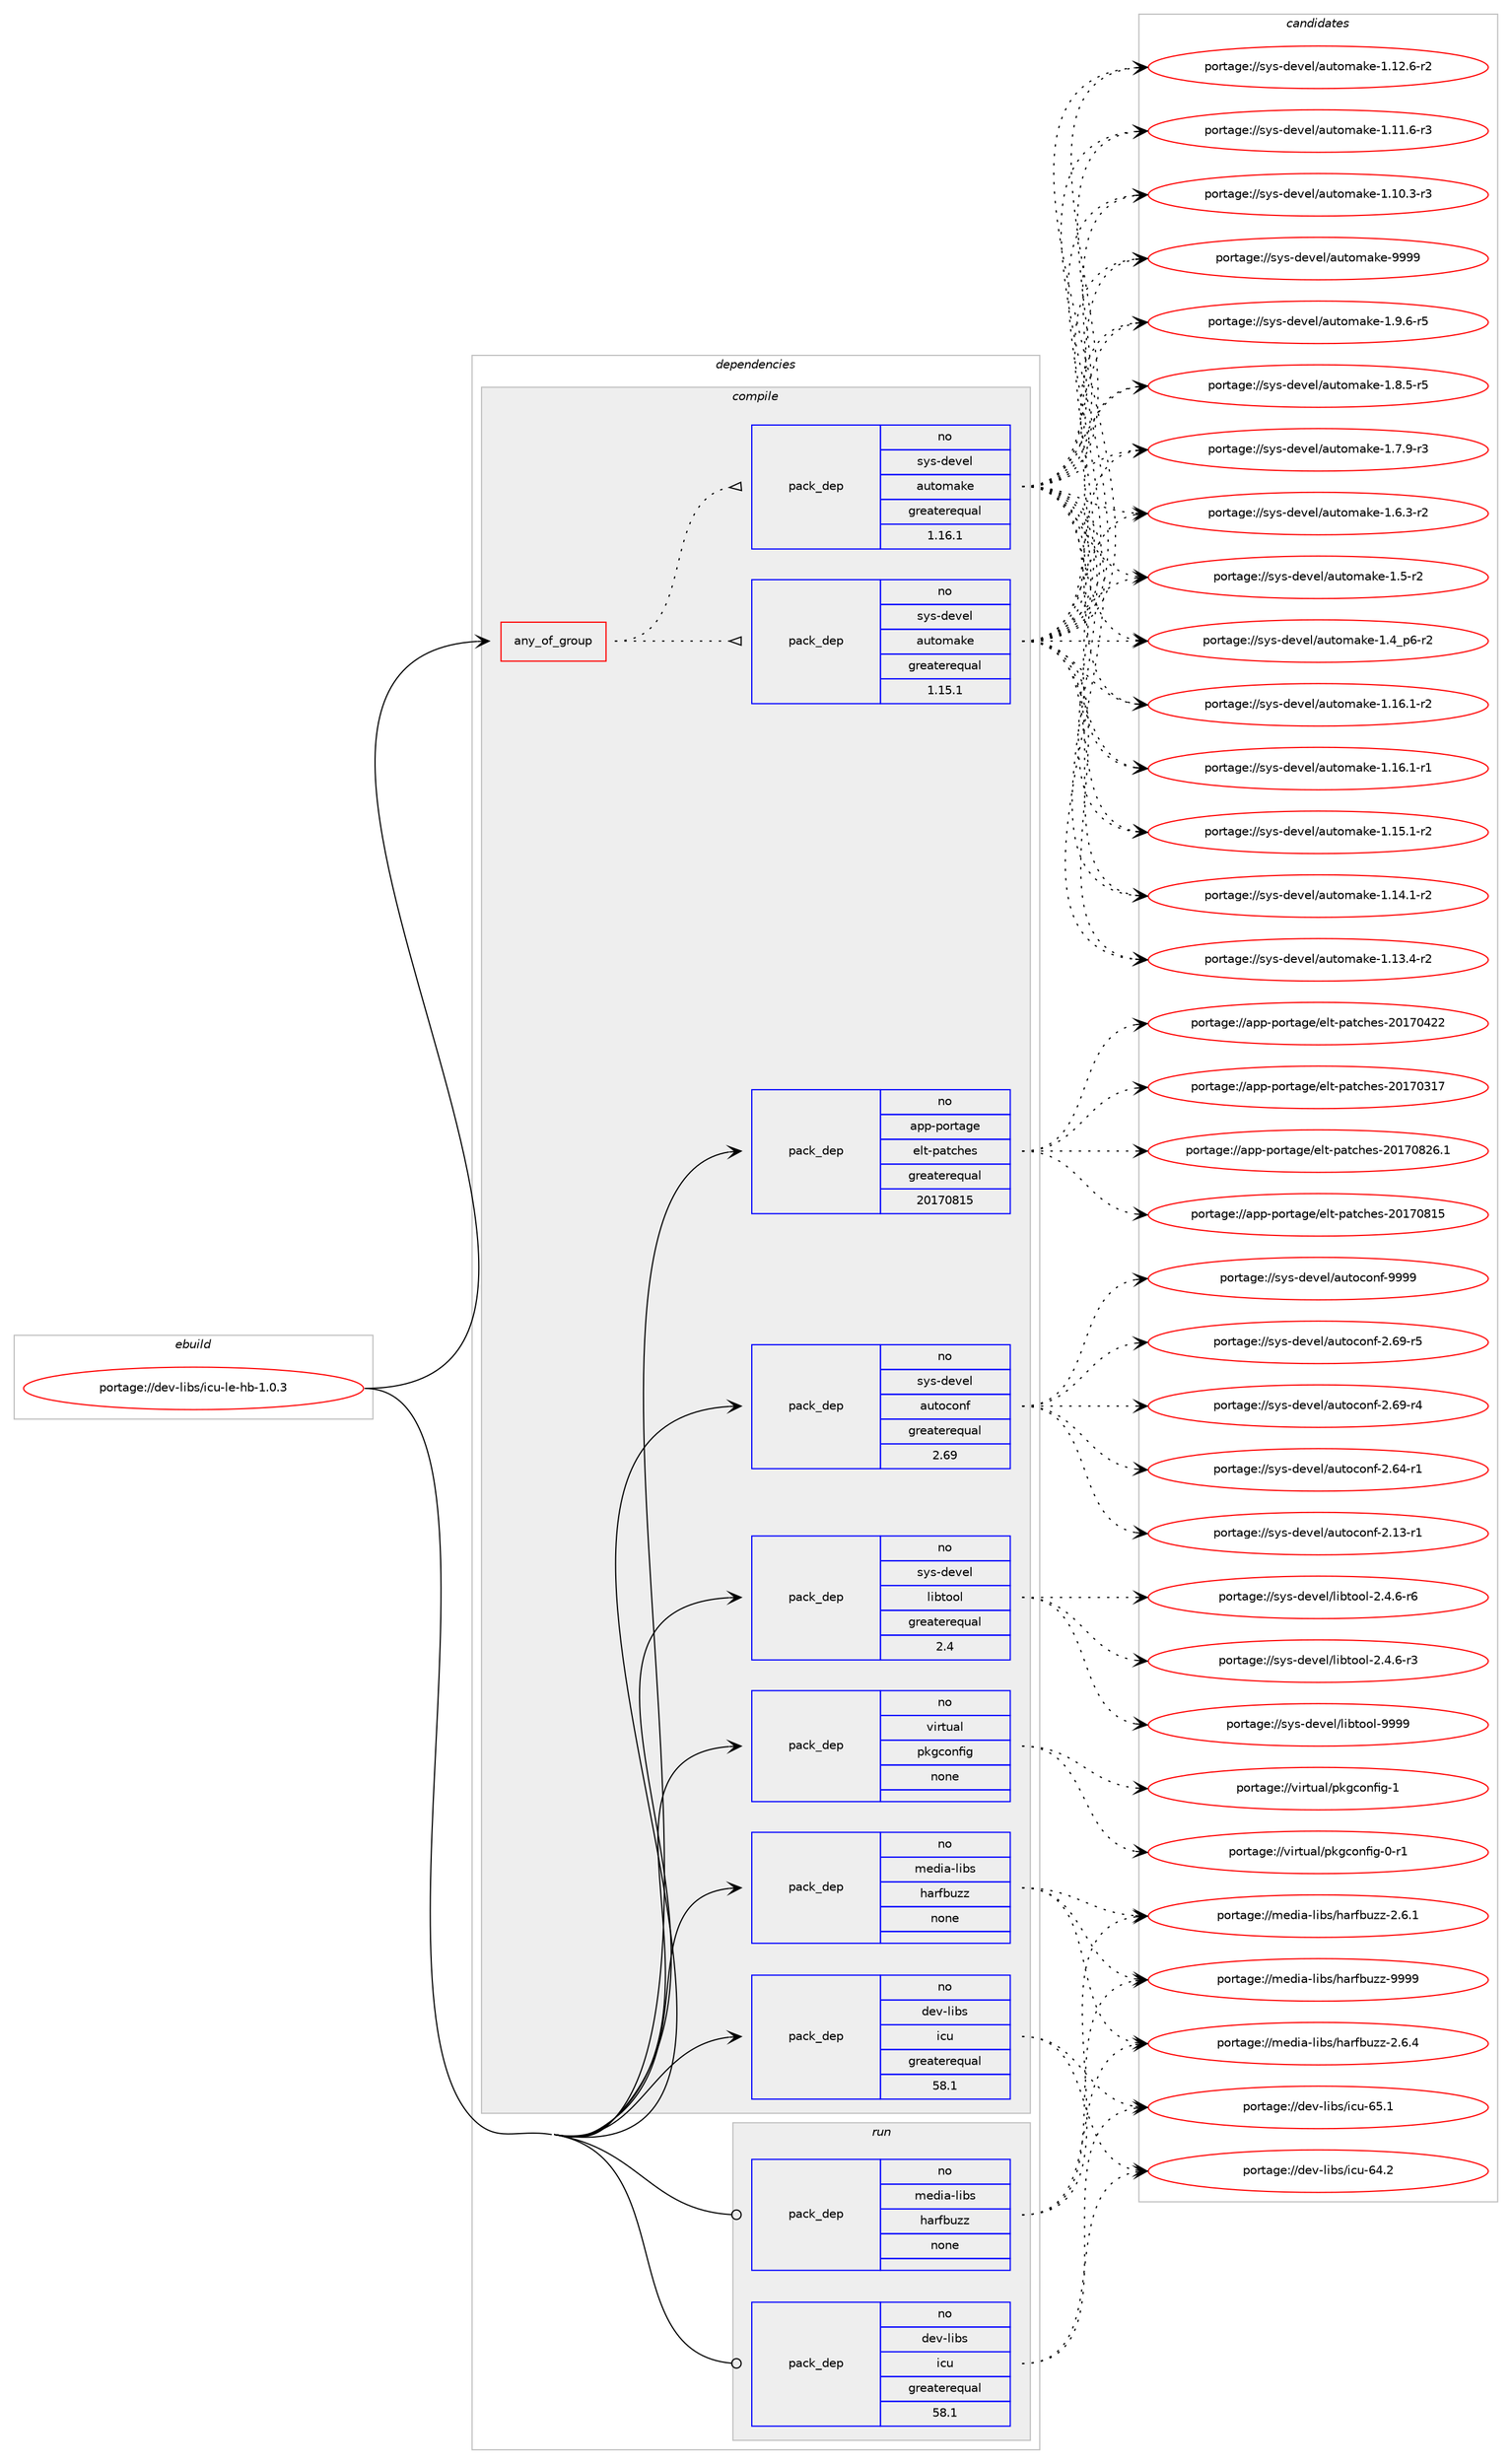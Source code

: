 digraph prolog {

# *************
# Graph options
# *************

newrank=true;
concentrate=true;
compound=true;
graph [rankdir=LR,fontname=Helvetica,fontsize=10,ranksep=1.5];#, ranksep=2.5, nodesep=0.2];
edge  [arrowhead=vee];
node  [fontname=Helvetica,fontsize=10];

# **********
# The ebuild
# **********

subgraph cluster_leftcol {
color=gray;
label=<<i>ebuild</i>>;
id [label="portage://dev-libs/icu-le-hb-1.0.3", color=red, width=4, href="../dev-libs/icu-le-hb-1.0.3.svg"];
}

# ****************
# The dependencies
# ****************

subgraph cluster_midcol {
color=gray;
label=<<i>dependencies</i>>;
subgraph cluster_compile {
fillcolor="#eeeeee";
style=filled;
label=<<i>compile</i>>;
subgraph any5098 {
dependency514126 [label=<<TABLE BORDER="0" CELLBORDER="1" CELLSPACING="0" CELLPADDING="4"><TR><TD CELLPADDING="10">any_of_group</TD></TR></TABLE>>, shape=none, color=red];subgraph pack383142 {
dependency514127 [label=<<TABLE BORDER="0" CELLBORDER="1" CELLSPACING="0" CELLPADDING="4" WIDTH="220"><TR><TD ROWSPAN="6" CELLPADDING="30">pack_dep</TD></TR><TR><TD WIDTH="110">no</TD></TR><TR><TD>sys-devel</TD></TR><TR><TD>automake</TD></TR><TR><TD>greaterequal</TD></TR><TR><TD>1.16.1</TD></TR></TABLE>>, shape=none, color=blue];
}
dependency514126:e -> dependency514127:w [weight=20,style="dotted",arrowhead="oinv"];
subgraph pack383143 {
dependency514128 [label=<<TABLE BORDER="0" CELLBORDER="1" CELLSPACING="0" CELLPADDING="4" WIDTH="220"><TR><TD ROWSPAN="6" CELLPADDING="30">pack_dep</TD></TR><TR><TD WIDTH="110">no</TD></TR><TR><TD>sys-devel</TD></TR><TR><TD>automake</TD></TR><TR><TD>greaterequal</TD></TR><TR><TD>1.15.1</TD></TR></TABLE>>, shape=none, color=blue];
}
dependency514126:e -> dependency514128:w [weight=20,style="dotted",arrowhead="oinv"];
}
id:e -> dependency514126:w [weight=20,style="solid",arrowhead="vee"];
subgraph pack383144 {
dependency514129 [label=<<TABLE BORDER="0" CELLBORDER="1" CELLSPACING="0" CELLPADDING="4" WIDTH="220"><TR><TD ROWSPAN="6" CELLPADDING="30">pack_dep</TD></TR><TR><TD WIDTH="110">no</TD></TR><TR><TD>app-portage</TD></TR><TR><TD>elt-patches</TD></TR><TR><TD>greaterequal</TD></TR><TR><TD>20170815</TD></TR></TABLE>>, shape=none, color=blue];
}
id:e -> dependency514129:w [weight=20,style="solid",arrowhead="vee"];
subgraph pack383145 {
dependency514130 [label=<<TABLE BORDER="0" CELLBORDER="1" CELLSPACING="0" CELLPADDING="4" WIDTH="220"><TR><TD ROWSPAN="6" CELLPADDING="30">pack_dep</TD></TR><TR><TD WIDTH="110">no</TD></TR><TR><TD>dev-libs</TD></TR><TR><TD>icu</TD></TR><TR><TD>greaterequal</TD></TR><TR><TD>58.1</TD></TR></TABLE>>, shape=none, color=blue];
}
id:e -> dependency514130:w [weight=20,style="solid",arrowhead="vee"];
subgraph pack383146 {
dependency514131 [label=<<TABLE BORDER="0" CELLBORDER="1" CELLSPACING="0" CELLPADDING="4" WIDTH="220"><TR><TD ROWSPAN="6" CELLPADDING="30">pack_dep</TD></TR><TR><TD WIDTH="110">no</TD></TR><TR><TD>media-libs</TD></TR><TR><TD>harfbuzz</TD></TR><TR><TD>none</TD></TR><TR><TD></TD></TR></TABLE>>, shape=none, color=blue];
}
id:e -> dependency514131:w [weight=20,style="solid",arrowhead="vee"];
subgraph pack383147 {
dependency514132 [label=<<TABLE BORDER="0" CELLBORDER="1" CELLSPACING="0" CELLPADDING="4" WIDTH="220"><TR><TD ROWSPAN="6" CELLPADDING="30">pack_dep</TD></TR><TR><TD WIDTH="110">no</TD></TR><TR><TD>sys-devel</TD></TR><TR><TD>autoconf</TD></TR><TR><TD>greaterequal</TD></TR><TR><TD>2.69</TD></TR></TABLE>>, shape=none, color=blue];
}
id:e -> dependency514132:w [weight=20,style="solid",arrowhead="vee"];
subgraph pack383148 {
dependency514133 [label=<<TABLE BORDER="0" CELLBORDER="1" CELLSPACING="0" CELLPADDING="4" WIDTH="220"><TR><TD ROWSPAN="6" CELLPADDING="30">pack_dep</TD></TR><TR><TD WIDTH="110">no</TD></TR><TR><TD>sys-devel</TD></TR><TR><TD>libtool</TD></TR><TR><TD>greaterequal</TD></TR><TR><TD>2.4</TD></TR></TABLE>>, shape=none, color=blue];
}
id:e -> dependency514133:w [weight=20,style="solid",arrowhead="vee"];
subgraph pack383149 {
dependency514134 [label=<<TABLE BORDER="0" CELLBORDER="1" CELLSPACING="0" CELLPADDING="4" WIDTH="220"><TR><TD ROWSPAN="6" CELLPADDING="30">pack_dep</TD></TR><TR><TD WIDTH="110">no</TD></TR><TR><TD>virtual</TD></TR><TR><TD>pkgconfig</TD></TR><TR><TD>none</TD></TR><TR><TD></TD></TR></TABLE>>, shape=none, color=blue];
}
id:e -> dependency514134:w [weight=20,style="solid",arrowhead="vee"];
}
subgraph cluster_compileandrun {
fillcolor="#eeeeee";
style=filled;
label=<<i>compile and run</i>>;
}
subgraph cluster_run {
fillcolor="#eeeeee";
style=filled;
label=<<i>run</i>>;
subgraph pack383150 {
dependency514135 [label=<<TABLE BORDER="0" CELLBORDER="1" CELLSPACING="0" CELLPADDING="4" WIDTH="220"><TR><TD ROWSPAN="6" CELLPADDING="30">pack_dep</TD></TR><TR><TD WIDTH="110">no</TD></TR><TR><TD>dev-libs</TD></TR><TR><TD>icu</TD></TR><TR><TD>greaterequal</TD></TR><TR><TD>58.1</TD></TR></TABLE>>, shape=none, color=blue];
}
id:e -> dependency514135:w [weight=20,style="solid",arrowhead="odot"];
subgraph pack383151 {
dependency514136 [label=<<TABLE BORDER="0" CELLBORDER="1" CELLSPACING="0" CELLPADDING="4" WIDTH="220"><TR><TD ROWSPAN="6" CELLPADDING="30">pack_dep</TD></TR><TR><TD WIDTH="110">no</TD></TR><TR><TD>media-libs</TD></TR><TR><TD>harfbuzz</TD></TR><TR><TD>none</TD></TR><TR><TD></TD></TR></TABLE>>, shape=none, color=blue];
}
id:e -> dependency514136:w [weight=20,style="solid",arrowhead="odot"];
}
}

# **************
# The candidates
# **************

subgraph cluster_choices {
rank=same;
color=gray;
label=<<i>candidates</i>>;

subgraph choice383142 {
color=black;
nodesep=1;
choice115121115451001011181011084797117116111109971071014557575757 [label="portage://sys-devel/automake-9999", color=red, width=4,href="../sys-devel/automake-9999.svg"];
choice115121115451001011181011084797117116111109971071014549465746544511453 [label="portage://sys-devel/automake-1.9.6-r5", color=red, width=4,href="../sys-devel/automake-1.9.6-r5.svg"];
choice115121115451001011181011084797117116111109971071014549465646534511453 [label="portage://sys-devel/automake-1.8.5-r5", color=red, width=4,href="../sys-devel/automake-1.8.5-r5.svg"];
choice115121115451001011181011084797117116111109971071014549465546574511451 [label="portage://sys-devel/automake-1.7.9-r3", color=red, width=4,href="../sys-devel/automake-1.7.9-r3.svg"];
choice115121115451001011181011084797117116111109971071014549465446514511450 [label="portage://sys-devel/automake-1.6.3-r2", color=red, width=4,href="../sys-devel/automake-1.6.3-r2.svg"];
choice11512111545100101118101108479711711611110997107101454946534511450 [label="portage://sys-devel/automake-1.5-r2", color=red, width=4,href="../sys-devel/automake-1.5-r2.svg"];
choice115121115451001011181011084797117116111109971071014549465295112544511450 [label="portage://sys-devel/automake-1.4_p6-r2", color=red, width=4,href="../sys-devel/automake-1.4_p6-r2.svg"];
choice11512111545100101118101108479711711611110997107101454946495446494511450 [label="portage://sys-devel/automake-1.16.1-r2", color=red, width=4,href="../sys-devel/automake-1.16.1-r2.svg"];
choice11512111545100101118101108479711711611110997107101454946495446494511449 [label="portage://sys-devel/automake-1.16.1-r1", color=red, width=4,href="../sys-devel/automake-1.16.1-r1.svg"];
choice11512111545100101118101108479711711611110997107101454946495346494511450 [label="portage://sys-devel/automake-1.15.1-r2", color=red, width=4,href="../sys-devel/automake-1.15.1-r2.svg"];
choice11512111545100101118101108479711711611110997107101454946495246494511450 [label="portage://sys-devel/automake-1.14.1-r2", color=red, width=4,href="../sys-devel/automake-1.14.1-r2.svg"];
choice11512111545100101118101108479711711611110997107101454946495146524511450 [label="portage://sys-devel/automake-1.13.4-r2", color=red, width=4,href="../sys-devel/automake-1.13.4-r2.svg"];
choice11512111545100101118101108479711711611110997107101454946495046544511450 [label="portage://sys-devel/automake-1.12.6-r2", color=red, width=4,href="../sys-devel/automake-1.12.6-r2.svg"];
choice11512111545100101118101108479711711611110997107101454946494946544511451 [label="portage://sys-devel/automake-1.11.6-r3", color=red, width=4,href="../sys-devel/automake-1.11.6-r3.svg"];
choice11512111545100101118101108479711711611110997107101454946494846514511451 [label="portage://sys-devel/automake-1.10.3-r3", color=red, width=4,href="../sys-devel/automake-1.10.3-r3.svg"];
dependency514127:e -> choice115121115451001011181011084797117116111109971071014557575757:w [style=dotted,weight="100"];
dependency514127:e -> choice115121115451001011181011084797117116111109971071014549465746544511453:w [style=dotted,weight="100"];
dependency514127:e -> choice115121115451001011181011084797117116111109971071014549465646534511453:w [style=dotted,weight="100"];
dependency514127:e -> choice115121115451001011181011084797117116111109971071014549465546574511451:w [style=dotted,weight="100"];
dependency514127:e -> choice115121115451001011181011084797117116111109971071014549465446514511450:w [style=dotted,weight="100"];
dependency514127:e -> choice11512111545100101118101108479711711611110997107101454946534511450:w [style=dotted,weight="100"];
dependency514127:e -> choice115121115451001011181011084797117116111109971071014549465295112544511450:w [style=dotted,weight="100"];
dependency514127:e -> choice11512111545100101118101108479711711611110997107101454946495446494511450:w [style=dotted,weight="100"];
dependency514127:e -> choice11512111545100101118101108479711711611110997107101454946495446494511449:w [style=dotted,weight="100"];
dependency514127:e -> choice11512111545100101118101108479711711611110997107101454946495346494511450:w [style=dotted,weight="100"];
dependency514127:e -> choice11512111545100101118101108479711711611110997107101454946495246494511450:w [style=dotted,weight="100"];
dependency514127:e -> choice11512111545100101118101108479711711611110997107101454946495146524511450:w [style=dotted,weight="100"];
dependency514127:e -> choice11512111545100101118101108479711711611110997107101454946495046544511450:w [style=dotted,weight="100"];
dependency514127:e -> choice11512111545100101118101108479711711611110997107101454946494946544511451:w [style=dotted,weight="100"];
dependency514127:e -> choice11512111545100101118101108479711711611110997107101454946494846514511451:w [style=dotted,weight="100"];
}
subgraph choice383143 {
color=black;
nodesep=1;
choice115121115451001011181011084797117116111109971071014557575757 [label="portage://sys-devel/automake-9999", color=red, width=4,href="../sys-devel/automake-9999.svg"];
choice115121115451001011181011084797117116111109971071014549465746544511453 [label="portage://sys-devel/automake-1.9.6-r5", color=red, width=4,href="../sys-devel/automake-1.9.6-r5.svg"];
choice115121115451001011181011084797117116111109971071014549465646534511453 [label="portage://sys-devel/automake-1.8.5-r5", color=red, width=4,href="../sys-devel/automake-1.8.5-r5.svg"];
choice115121115451001011181011084797117116111109971071014549465546574511451 [label="portage://sys-devel/automake-1.7.9-r3", color=red, width=4,href="../sys-devel/automake-1.7.9-r3.svg"];
choice115121115451001011181011084797117116111109971071014549465446514511450 [label="portage://sys-devel/automake-1.6.3-r2", color=red, width=4,href="../sys-devel/automake-1.6.3-r2.svg"];
choice11512111545100101118101108479711711611110997107101454946534511450 [label="portage://sys-devel/automake-1.5-r2", color=red, width=4,href="../sys-devel/automake-1.5-r2.svg"];
choice115121115451001011181011084797117116111109971071014549465295112544511450 [label="portage://sys-devel/automake-1.4_p6-r2", color=red, width=4,href="../sys-devel/automake-1.4_p6-r2.svg"];
choice11512111545100101118101108479711711611110997107101454946495446494511450 [label="portage://sys-devel/automake-1.16.1-r2", color=red, width=4,href="../sys-devel/automake-1.16.1-r2.svg"];
choice11512111545100101118101108479711711611110997107101454946495446494511449 [label="portage://sys-devel/automake-1.16.1-r1", color=red, width=4,href="../sys-devel/automake-1.16.1-r1.svg"];
choice11512111545100101118101108479711711611110997107101454946495346494511450 [label="portage://sys-devel/automake-1.15.1-r2", color=red, width=4,href="../sys-devel/automake-1.15.1-r2.svg"];
choice11512111545100101118101108479711711611110997107101454946495246494511450 [label="portage://sys-devel/automake-1.14.1-r2", color=red, width=4,href="../sys-devel/automake-1.14.1-r2.svg"];
choice11512111545100101118101108479711711611110997107101454946495146524511450 [label="portage://sys-devel/automake-1.13.4-r2", color=red, width=4,href="../sys-devel/automake-1.13.4-r2.svg"];
choice11512111545100101118101108479711711611110997107101454946495046544511450 [label="portage://sys-devel/automake-1.12.6-r2", color=red, width=4,href="../sys-devel/automake-1.12.6-r2.svg"];
choice11512111545100101118101108479711711611110997107101454946494946544511451 [label="portage://sys-devel/automake-1.11.6-r3", color=red, width=4,href="../sys-devel/automake-1.11.6-r3.svg"];
choice11512111545100101118101108479711711611110997107101454946494846514511451 [label="portage://sys-devel/automake-1.10.3-r3", color=red, width=4,href="../sys-devel/automake-1.10.3-r3.svg"];
dependency514128:e -> choice115121115451001011181011084797117116111109971071014557575757:w [style=dotted,weight="100"];
dependency514128:e -> choice115121115451001011181011084797117116111109971071014549465746544511453:w [style=dotted,weight="100"];
dependency514128:e -> choice115121115451001011181011084797117116111109971071014549465646534511453:w [style=dotted,weight="100"];
dependency514128:e -> choice115121115451001011181011084797117116111109971071014549465546574511451:w [style=dotted,weight="100"];
dependency514128:e -> choice115121115451001011181011084797117116111109971071014549465446514511450:w [style=dotted,weight="100"];
dependency514128:e -> choice11512111545100101118101108479711711611110997107101454946534511450:w [style=dotted,weight="100"];
dependency514128:e -> choice115121115451001011181011084797117116111109971071014549465295112544511450:w [style=dotted,weight="100"];
dependency514128:e -> choice11512111545100101118101108479711711611110997107101454946495446494511450:w [style=dotted,weight="100"];
dependency514128:e -> choice11512111545100101118101108479711711611110997107101454946495446494511449:w [style=dotted,weight="100"];
dependency514128:e -> choice11512111545100101118101108479711711611110997107101454946495346494511450:w [style=dotted,weight="100"];
dependency514128:e -> choice11512111545100101118101108479711711611110997107101454946495246494511450:w [style=dotted,weight="100"];
dependency514128:e -> choice11512111545100101118101108479711711611110997107101454946495146524511450:w [style=dotted,weight="100"];
dependency514128:e -> choice11512111545100101118101108479711711611110997107101454946495046544511450:w [style=dotted,weight="100"];
dependency514128:e -> choice11512111545100101118101108479711711611110997107101454946494946544511451:w [style=dotted,weight="100"];
dependency514128:e -> choice11512111545100101118101108479711711611110997107101454946494846514511451:w [style=dotted,weight="100"];
}
subgraph choice383144 {
color=black;
nodesep=1;
choice971121124511211111411697103101471011081164511297116991041011154550484955485650544649 [label="portage://app-portage/elt-patches-20170826.1", color=red, width=4,href="../app-portage/elt-patches-20170826.1.svg"];
choice97112112451121111141169710310147101108116451129711699104101115455048495548564953 [label="portage://app-portage/elt-patches-20170815", color=red, width=4,href="../app-portage/elt-patches-20170815.svg"];
choice97112112451121111141169710310147101108116451129711699104101115455048495548525050 [label="portage://app-portage/elt-patches-20170422", color=red, width=4,href="../app-portage/elt-patches-20170422.svg"];
choice97112112451121111141169710310147101108116451129711699104101115455048495548514955 [label="portage://app-portage/elt-patches-20170317", color=red, width=4,href="../app-portage/elt-patches-20170317.svg"];
dependency514129:e -> choice971121124511211111411697103101471011081164511297116991041011154550484955485650544649:w [style=dotted,weight="100"];
dependency514129:e -> choice97112112451121111141169710310147101108116451129711699104101115455048495548564953:w [style=dotted,weight="100"];
dependency514129:e -> choice97112112451121111141169710310147101108116451129711699104101115455048495548525050:w [style=dotted,weight="100"];
dependency514129:e -> choice97112112451121111141169710310147101108116451129711699104101115455048495548514955:w [style=dotted,weight="100"];
}
subgraph choice383145 {
color=black;
nodesep=1;
choice100101118451081059811547105991174554534649 [label="portage://dev-libs/icu-65.1", color=red, width=4,href="../dev-libs/icu-65.1.svg"];
choice100101118451081059811547105991174554524650 [label="portage://dev-libs/icu-64.2", color=red, width=4,href="../dev-libs/icu-64.2.svg"];
dependency514130:e -> choice100101118451081059811547105991174554534649:w [style=dotted,weight="100"];
dependency514130:e -> choice100101118451081059811547105991174554524650:w [style=dotted,weight="100"];
}
subgraph choice383146 {
color=black;
nodesep=1;
choice1091011001059745108105981154710497114102981171221224557575757 [label="portage://media-libs/harfbuzz-9999", color=red, width=4,href="../media-libs/harfbuzz-9999.svg"];
choice109101100105974510810598115471049711410298117122122455046544652 [label="portage://media-libs/harfbuzz-2.6.4", color=red, width=4,href="../media-libs/harfbuzz-2.6.4.svg"];
choice109101100105974510810598115471049711410298117122122455046544649 [label="portage://media-libs/harfbuzz-2.6.1", color=red, width=4,href="../media-libs/harfbuzz-2.6.1.svg"];
dependency514131:e -> choice1091011001059745108105981154710497114102981171221224557575757:w [style=dotted,weight="100"];
dependency514131:e -> choice109101100105974510810598115471049711410298117122122455046544652:w [style=dotted,weight="100"];
dependency514131:e -> choice109101100105974510810598115471049711410298117122122455046544649:w [style=dotted,weight="100"];
}
subgraph choice383147 {
color=black;
nodesep=1;
choice115121115451001011181011084797117116111991111101024557575757 [label="portage://sys-devel/autoconf-9999", color=red, width=4,href="../sys-devel/autoconf-9999.svg"];
choice1151211154510010111810110847971171161119911111010245504654574511453 [label="portage://sys-devel/autoconf-2.69-r5", color=red, width=4,href="../sys-devel/autoconf-2.69-r5.svg"];
choice1151211154510010111810110847971171161119911111010245504654574511452 [label="portage://sys-devel/autoconf-2.69-r4", color=red, width=4,href="../sys-devel/autoconf-2.69-r4.svg"];
choice1151211154510010111810110847971171161119911111010245504654524511449 [label="portage://sys-devel/autoconf-2.64-r1", color=red, width=4,href="../sys-devel/autoconf-2.64-r1.svg"];
choice1151211154510010111810110847971171161119911111010245504649514511449 [label="portage://sys-devel/autoconf-2.13-r1", color=red, width=4,href="../sys-devel/autoconf-2.13-r1.svg"];
dependency514132:e -> choice115121115451001011181011084797117116111991111101024557575757:w [style=dotted,weight="100"];
dependency514132:e -> choice1151211154510010111810110847971171161119911111010245504654574511453:w [style=dotted,weight="100"];
dependency514132:e -> choice1151211154510010111810110847971171161119911111010245504654574511452:w [style=dotted,weight="100"];
dependency514132:e -> choice1151211154510010111810110847971171161119911111010245504654524511449:w [style=dotted,weight="100"];
dependency514132:e -> choice1151211154510010111810110847971171161119911111010245504649514511449:w [style=dotted,weight="100"];
}
subgraph choice383148 {
color=black;
nodesep=1;
choice1151211154510010111810110847108105981161111111084557575757 [label="portage://sys-devel/libtool-9999", color=red, width=4,href="../sys-devel/libtool-9999.svg"];
choice1151211154510010111810110847108105981161111111084550465246544511454 [label="portage://sys-devel/libtool-2.4.6-r6", color=red, width=4,href="../sys-devel/libtool-2.4.6-r6.svg"];
choice1151211154510010111810110847108105981161111111084550465246544511451 [label="portage://sys-devel/libtool-2.4.6-r3", color=red, width=4,href="../sys-devel/libtool-2.4.6-r3.svg"];
dependency514133:e -> choice1151211154510010111810110847108105981161111111084557575757:w [style=dotted,weight="100"];
dependency514133:e -> choice1151211154510010111810110847108105981161111111084550465246544511454:w [style=dotted,weight="100"];
dependency514133:e -> choice1151211154510010111810110847108105981161111111084550465246544511451:w [style=dotted,weight="100"];
}
subgraph choice383149 {
color=black;
nodesep=1;
choice1181051141161179710847112107103991111101021051034549 [label="portage://virtual/pkgconfig-1", color=red, width=4,href="../virtual/pkgconfig-1.svg"];
choice11810511411611797108471121071039911111010210510345484511449 [label="portage://virtual/pkgconfig-0-r1", color=red, width=4,href="../virtual/pkgconfig-0-r1.svg"];
dependency514134:e -> choice1181051141161179710847112107103991111101021051034549:w [style=dotted,weight="100"];
dependency514134:e -> choice11810511411611797108471121071039911111010210510345484511449:w [style=dotted,weight="100"];
}
subgraph choice383150 {
color=black;
nodesep=1;
choice100101118451081059811547105991174554534649 [label="portage://dev-libs/icu-65.1", color=red, width=4,href="../dev-libs/icu-65.1.svg"];
choice100101118451081059811547105991174554524650 [label="portage://dev-libs/icu-64.2", color=red, width=4,href="../dev-libs/icu-64.2.svg"];
dependency514135:e -> choice100101118451081059811547105991174554534649:w [style=dotted,weight="100"];
dependency514135:e -> choice100101118451081059811547105991174554524650:w [style=dotted,weight="100"];
}
subgraph choice383151 {
color=black;
nodesep=1;
choice1091011001059745108105981154710497114102981171221224557575757 [label="portage://media-libs/harfbuzz-9999", color=red, width=4,href="../media-libs/harfbuzz-9999.svg"];
choice109101100105974510810598115471049711410298117122122455046544652 [label="portage://media-libs/harfbuzz-2.6.4", color=red, width=4,href="../media-libs/harfbuzz-2.6.4.svg"];
choice109101100105974510810598115471049711410298117122122455046544649 [label="portage://media-libs/harfbuzz-2.6.1", color=red, width=4,href="../media-libs/harfbuzz-2.6.1.svg"];
dependency514136:e -> choice1091011001059745108105981154710497114102981171221224557575757:w [style=dotted,weight="100"];
dependency514136:e -> choice109101100105974510810598115471049711410298117122122455046544652:w [style=dotted,weight="100"];
dependency514136:e -> choice109101100105974510810598115471049711410298117122122455046544649:w [style=dotted,weight="100"];
}
}

}
